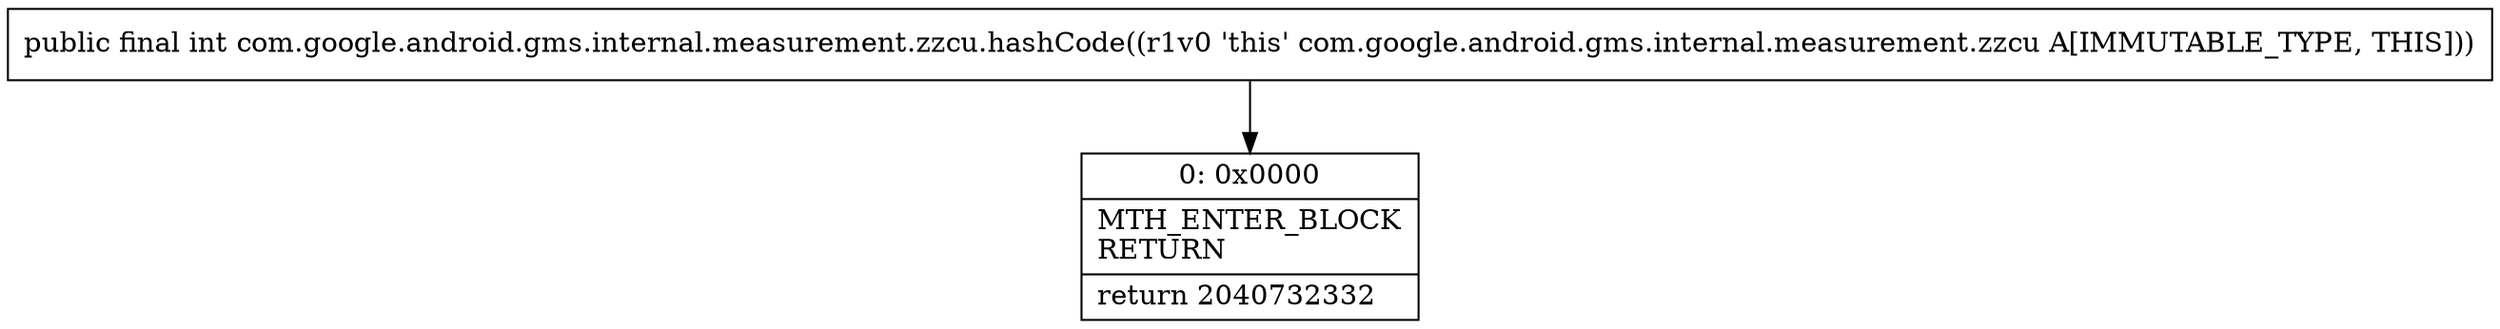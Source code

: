 digraph "CFG forcom.google.android.gms.internal.measurement.zzcu.hashCode()I" {
Node_0 [shape=record,label="{0\:\ 0x0000|MTH_ENTER_BLOCK\lRETURN\l|return 2040732332\l}"];
MethodNode[shape=record,label="{public final int com.google.android.gms.internal.measurement.zzcu.hashCode((r1v0 'this' com.google.android.gms.internal.measurement.zzcu A[IMMUTABLE_TYPE, THIS])) }"];
MethodNode -> Node_0;
}


